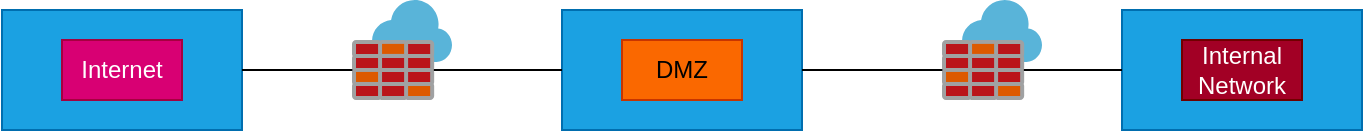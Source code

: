 <mxfile version="27.1.6" pages="3">
  <diagram name="Page-1" id="dephF2FRM3O-PhWfAR71">
    <mxGraphModel dx="786" dy="504" grid="1" gridSize="10" guides="1" tooltips="1" connect="1" arrows="1" fold="1" page="1" pageScale="1" pageWidth="850" pageHeight="1100" math="0" shadow="0">
      <root>
        <mxCell id="0" />
        <mxCell id="1" parent="0" />
        <mxCell id="3XgMTBcp-9YAATIF7ZZD-1" value="" style="verticalLabelPosition=bottom;verticalAlign=top;html=1;shape=mxgraph.basic.rect;fillColor2=none;strokeWidth=1;size=20;indent=5;fillColor=#1ba1e2;fontColor=#ffffff;strokeColor=#006EAF;" parent="1" vertex="1">
          <mxGeometry x="120" y="330" width="120" height="60" as="geometry" />
        </mxCell>
        <mxCell id="3XgMTBcp-9YAATIF7ZZD-2" value="" style="verticalLabelPosition=bottom;verticalAlign=top;html=1;shape=mxgraph.basic.rect;fillColor2=none;strokeWidth=1;size=20;indent=5;fillColor=#1ba1e2;fontColor=#ffffff;strokeColor=#006EAF;" parent="1" vertex="1">
          <mxGeometry x="400" y="330" width="120" height="60" as="geometry" />
        </mxCell>
        <mxCell id="3XgMTBcp-9YAATIF7ZZD-3" value="" style="verticalLabelPosition=bottom;verticalAlign=top;html=1;shape=mxgraph.basic.rect;fillColor2=none;strokeWidth=1;size=20;indent=5;fillColor=#1ba1e2;fontColor=#ffffff;strokeColor=#006EAF;" parent="1" vertex="1">
          <mxGeometry x="680" y="330" width="120" height="60" as="geometry" />
        </mxCell>
        <mxCell id="3XgMTBcp-9YAATIF7ZZD-4" value="" style="line;strokeWidth=1;rotatable=0;dashed=0;labelPosition=right;align=left;verticalAlign=middle;spacingTop=0;spacingLeft=6;points=[];portConstraint=eastwest;" parent="1" vertex="1">
          <mxGeometry x="240" y="355" width="160" height="10" as="geometry" />
        </mxCell>
        <mxCell id="3XgMTBcp-9YAATIF7ZZD-5" value="" style="line;strokeWidth=1;rotatable=0;dashed=0;labelPosition=right;align=left;verticalAlign=middle;spacingTop=0;spacingLeft=6;points=[];portConstraint=eastwest;" parent="1" vertex="1">
          <mxGeometry x="520" y="355" width="160" height="10" as="geometry" />
        </mxCell>
        <mxCell id="BOFoplNf5sRtxqlcSvco-1" value="" style="image;sketch=0;aspect=fixed;html=1;points=[];align=center;fontSize=12;image=img/lib/mscae/Azure_Firewall.svg;" vertex="1" parent="1">
          <mxGeometry x="295" y="325" width="50" height="50" as="geometry" />
        </mxCell>
        <mxCell id="BOFoplNf5sRtxqlcSvco-2" value="" style="image;sketch=0;aspect=fixed;html=1;points=[];align=center;fontSize=12;image=img/lib/mscae/Azure_Firewall.svg;" vertex="1" parent="1">
          <mxGeometry x="590" y="325" width="50" height="50" as="geometry" />
        </mxCell>
        <mxCell id="BOFoplNf5sRtxqlcSvco-3" value="Internet" style="text;strokeColor=#A50040;align=center;fillColor=#d80073;html=1;verticalAlign=middle;whiteSpace=wrap;rounded=0;fontColor=#ffffff;" vertex="1" parent="1">
          <mxGeometry x="150" y="345" width="60" height="30" as="geometry" />
        </mxCell>
        <mxCell id="BOFoplNf5sRtxqlcSvco-4" value="DMZ" style="text;strokeColor=#C73500;align=center;fillColor=#fa6800;html=1;verticalAlign=middle;whiteSpace=wrap;rounded=0;fontColor=#000000;" vertex="1" parent="1">
          <mxGeometry x="430" y="345" width="60" height="30" as="geometry" />
        </mxCell>
        <mxCell id="BOFoplNf5sRtxqlcSvco-5" value="Internal Network" style="text;strokeColor=#6F0000;align=center;fillColor=light-dark(#A20025,#CC0000);html=1;verticalAlign=middle;whiteSpace=wrap;rounded=0;fontColor=#ffffff;" vertex="1" parent="1">
          <mxGeometry x="710" y="345" width="60" height="30" as="geometry" />
        </mxCell>
      </root>
    </mxGraphModel>
  </diagram>
  <diagram id="O5ivJOd8F92UBlfdQx4x" name="Page-2">
    <mxGraphModel dx="786" dy="504" grid="1" gridSize="10" guides="1" tooltips="1" connect="1" arrows="1" fold="1" page="1" pageScale="1" pageWidth="850" pageHeight="1100" math="0" shadow="0">
      <root>
        <mxCell id="0" />
        <mxCell id="1" parent="0" />
      </root>
    </mxGraphModel>
  </diagram>
  <diagram id="GfkuTzzvTufbUntYbMxa" name="Page-3">
    <mxGraphModel dx="786" dy="504" grid="1" gridSize="10" guides="1" tooltips="1" connect="1" arrows="1" fold="1" page="1" pageScale="1" pageWidth="850" pageHeight="1100" math="0" shadow="0">
      <root>
        <mxCell id="0" />
        <mxCell id="1" parent="0" />
      </root>
    </mxGraphModel>
  </diagram>
</mxfile>
